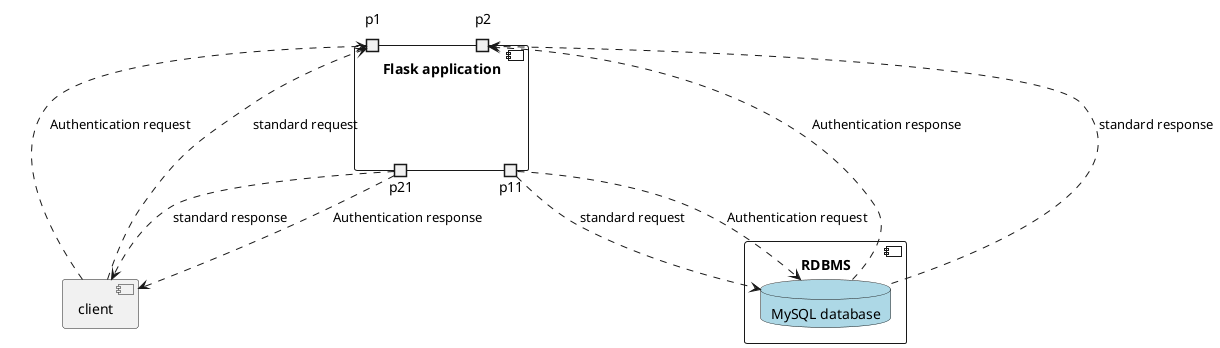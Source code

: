 @startuml
[client]
component "Flask application" as FA{
	portin p1
	portin p2
	portout p11
	portout p21
}

component "RDBMS"{
	database "MySQL database" as md #LightBlue{
	}
}

[client] ..> p1 : standard request
p11 ..> md : standard request
md ..> p2 : standard response
p21 ..> [client] : standard response

[client] ..> p1 : Authentication request
p11 ..> md : Authentication request
md ..> p2 : Authentication response
p21 ..> [client] : Authentication response


@enduml
